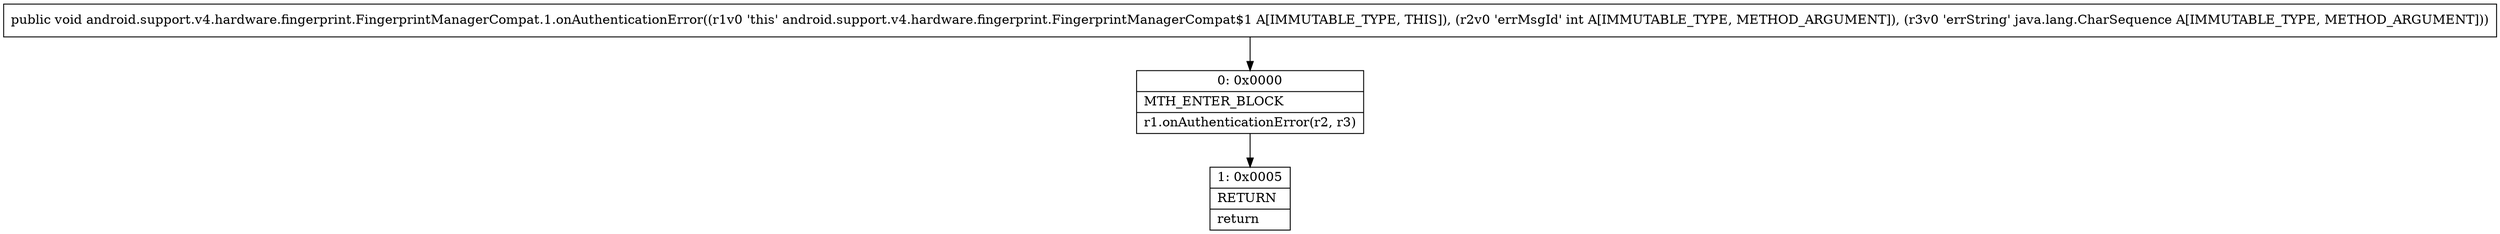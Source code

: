 digraph "CFG forandroid.support.v4.hardware.fingerprint.FingerprintManagerCompat.1.onAuthenticationError(ILjava\/lang\/CharSequence;)V" {
Node_0 [shape=record,label="{0\:\ 0x0000|MTH_ENTER_BLOCK\l|r1.onAuthenticationError(r2, r3)\l}"];
Node_1 [shape=record,label="{1\:\ 0x0005|RETURN\l|return\l}"];
MethodNode[shape=record,label="{public void android.support.v4.hardware.fingerprint.FingerprintManagerCompat.1.onAuthenticationError((r1v0 'this' android.support.v4.hardware.fingerprint.FingerprintManagerCompat$1 A[IMMUTABLE_TYPE, THIS]), (r2v0 'errMsgId' int A[IMMUTABLE_TYPE, METHOD_ARGUMENT]), (r3v0 'errString' java.lang.CharSequence A[IMMUTABLE_TYPE, METHOD_ARGUMENT])) }"];
MethodNode -> Node_0;
Node_0 -> Node_1;
}


